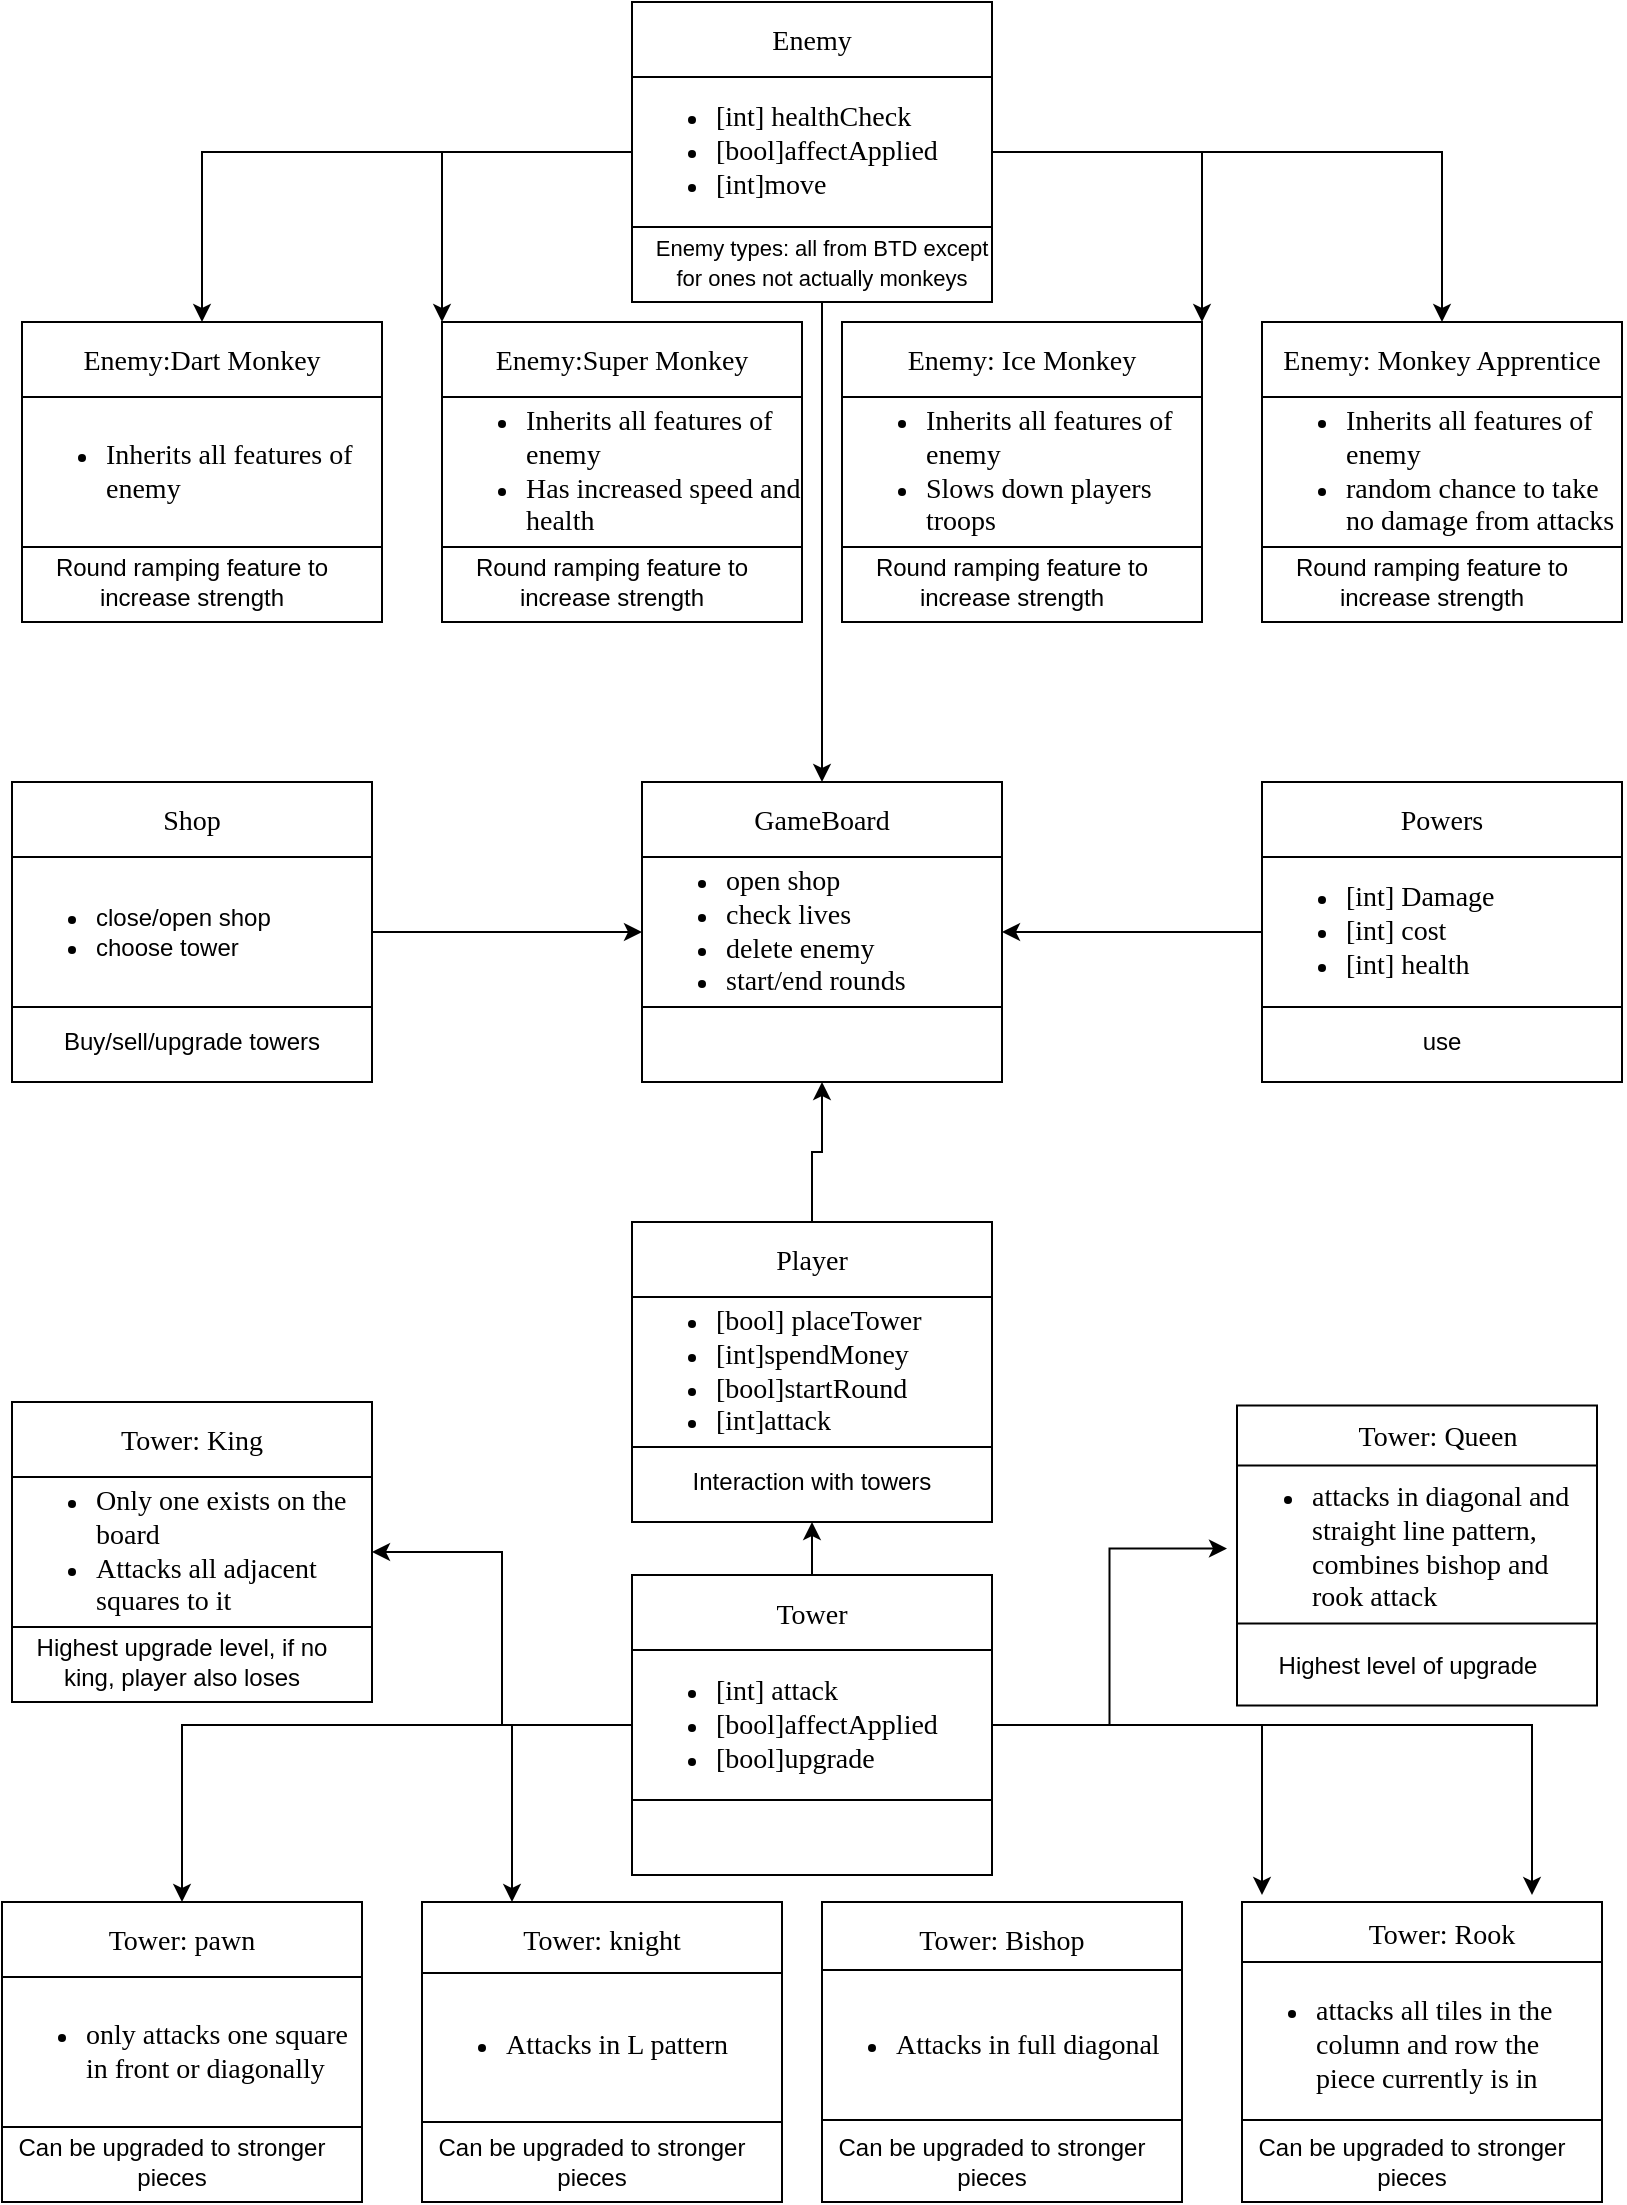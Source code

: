 <mxfile version="22.1.11" type="github">
  <diagram name="Page-1" id="ZWRehLtP9DMC1QA5jhXC">
    <mxGraphModel dx="1718" dy="1116" grid="1" gridSize="10" guides="1" tooltips="1" connect="1" arrows="1" fold="1" page="1" pageScale="1" pageWidth="850" pageHeight="1100" math="0" shadow="0">
      <root>
        <mxCell id="0" />
        <mxCell id="1" parent="0" />
        <mxCell id="KU6yMKdAdcNV7RSqt3Mc-1" value="" style="rounded=0;whiteSpace=wrap;html=1;" parent="1" vertex="1">
          <mxGeometry x="335" width="180" height="150" as="geometry" />
        </mxCell>
        <mxCell id="KU6yMKdAdcNV7RSqt3Mc-2" value="" style="endArrow=none;html=1;rounded=0;exitX=0;exitY=0.25;exitDx=0;exitDy=0;entryX=1;entryY=0.25;entryDx=0;entryDy=0;" parent="1" source="KU6yMKdAdcNV7RSqt3Mc-1" target="KU6yMKdAdcNV7RSqt3Mc-1" edge="1">
          <mxGeometry width="50" height="50" relative="1" as="geometry">
            <mxPoint x="605" y="270" as="sourcePoint" />
            <mxPoint x="655" y="220" as="targetPoint" />
          </mxGeometry>
        </mxCell>
        <mxCell id="KU6yMKdAdcNV7RSqt3Mc-3" value="&lt;font face=&quot;Times New Roman&quot; style=&quot;font-size: 14px;&quot;&gt;Enemy&lt;br&gt;&lt;/font&gt;" style="text;html=1;strokeColor=none;fillColor=none;align=center;verticalAlign=middle;whiteSpace=wrap;rounded=0;" parent="1" vertex="1">
          <mxGeometry x="335" width="180" height="40" as="geometry" />
        </mxCell>
        <mxCell id="KU6yMKdAdcNV7RSqt3Mc-4" value="" style="endArrow=none;html=1;rounded=0;exitX=0;exitY=0.75;exitDx=0;exitDy=0;entryX=1;entryY=0.75;entryDx=0;entryDy=0;" parent="1" source="KU6yMKdAdcNV7RSqt3Mc-1" target="KU6yMKdAdcNV7RSqt3Mc-1" edge="1">
          <mxGeometry width="50" height="50" relative="1" as="geometry">
            <mxPoint x="605" y="270" as="sourcePoint" />
            <mxPoint x="655" y="220" as="targetPoint" />
          </mxGeometry>
        </mxCell>
        <mxCell id="1dYv60Zq_1LRJ3aGBBcX-25" style="edgeStyle=orthogonalEdgeStyle;rounded=0;orthogonalLoop=1;jettySize=auto;html=1;entryX=0.5;entryY=0;entryDx=0;entryDy=0;" edge="1" parent="1" source="KU6yMKdAdcNV7RSqt3Mc-5" target="1dYv60Zq_1LRJ3aGBBcX-3">
          <mxGeometry relative="1" as="geometry" />
        </mxCell>
        <mxCell id="1dYv60Zq_1LRJ3aGBBcX-27" style="edgeStyle=orthogonalEdgeStyle;rounded=0;orthogonalLoop=1;jettySize=auto;html=1;exitX=0;exitY=0.5;exitDx=0;exitDy=0;entryX=0;entryY=0;entryDx=0;entryDy=0;" edge="1" parent="1" source="KU6yMKdAdcNV7RSqt3Mc-5" target="1dYv60Zq_1LRJ3aGBBcX-9">
          <mxGeometry relative="1" as="geometry" />
        </mxCell>
        <mxCell id="1dYv60Zq_1LRJ3aGBBcX-28" style="edgeStyle=orthogonalEdgeStyle;rounded=0;orthogonalLoop=1;jettySize=auto;html=1;exitX=1;exitY=0.5;exitDx=0;exitDy=0;entryX=1;entryY=0;entryDx=0;entryDy=0;" edge="1" parent="1" source="KU6yMKdAdcNV7RSqt3Mc-5" target="1dYv60Zq_1LRJ3aGBBcX-15">
          <mxGeometry relative="1" as="geometry" />
        </mxCell>
        <mxCell id="1dYv60Zq_1LRJ3aGBBcX-29" style="edgeStyle=orthogonalEdgeStyle;rounded=0;orthogonalLoop=1;jettySize=auto;html=1;entryX=0.5;entryY=0;entryDx=0;entryDy=0;" edge="1" parent="1" source="KU6yMKdAdcNV7RSqt3Mc-5" target="1dYv60Zq_1LRJ3aGBBcX-21">
          <mxGeometry relative="1" as="geometry" />
        </mxCell>
        <mxCell id="KU6yMKdAdcNV7RSqt3Mc-5" value="&lt;div style=&quot;&quot;&gt;&lt;ul&gt;&lt;li&gt;&lt;font face=&quot;Times New Roman&quot;&gt;&lt;span style=&quot;font-size: 14px;&quot;&gt;[int] healthCheck&lt;/span&gt;&lt;/font&gt;&lt;/li&gt;&lt;li&gt;&lt;font face=&quot;Times New Roman&quot;&gt;&lt;span style=&quot;font-size: 14px;&quot;&gt;[bool]affectApplied&lt;/span&gt;&lt;/font&gt;&lt;/li&gt;&lt;li&gt;&lt;font face=&quot;Times New Roman&quot;&gt;&lt;span style=&quot;font-size: 14px;&quot;&gt;[int]move&lt;/span&gt;&lt;/font&gt;&lt;/li&gt;&lt;/ul&gt;&lt;/div&gt;" style="text;html=1;strokeColor=none;fillColor=none;align=left;verticalAlign=middle;whiteSpace=wrap;rounded=0;" parent="1" vertex="1">
          <mxGeometry x="335" y="40" width="180" height="70" as="geometry" />
        </mxCell>
        <mxCell id="KU6yMKdAdcNV7RSqt3Mc-6" value="" style="rounded=0;whiteSpace=wrap;html=1;" parent="1" vertex="1">
          <mxGeometry x="335" y="610" width="180" height="150" as="geometry" />
        </mxCell>
        <mxCell id="KU6yMKdAdcNV7RSqt3Mc-7" value="" style="endArrow=none;html=1;rounded=0;exitX=0;exitY=0.25;exitDx=0;exitDy=0;entryX=1;entryY=0.25;entryDx=0;entryDy=0;" parent="1" source="KU6yMKdAdcNV7RSqt3Mc-6" target="KU6yMKdAdcNV7RSqt3Mc-6" edge="1">
          <mxGeometry width="50" height="50" relative="1" as="geometry">
            <mxPoint x="605" y="880" as="sourcePoint" />
            <mxPoint x="655" y="830" as="targetPoint" />
          </mxGeometry>
        </mxCell>
        <mxCell id="1dYv60Zq_1LRJ3aGBBcX-87" style="edgeStyle=orthogonalEdgeStyle;rounded=0;orthogonalLoop=1;jettySize=auto;html=1;exitX=0.5;exitY=0;exitDx=0;exitDy=0;entryX=0.5;entryY=1;entryDx=0;entryDy=0;" edge="1" parent="1" source="KU6yMKdAdcNV7RSqt3Mc-8" target="KU6yMKdAdcNV7RSqt3Mc-11">
          <mxGeometry relative="1" as="geometry" />
        </mxCell>
        <mxCell id="KU6yMKdAdcNV7RSqt3Mc-8" value="&lt;font face=&quot;Times New Roman&quot; style=&quot;font-size: 14px;&quot;&gt;Player&lt;br&gt;&lt;/font&gt;" style="text;html=1;strokeColor=none;fillColor=none;align=center;verticalAlign=middle;whiteSpace=wrap;rounded=0;" parent="1" vertex="1">
          <mxGeometry x="335" y="610" width="180" height="40" as="geometry" />
        </mxCell>
        <mxCell id="KU6yMKdAdcNV7RSqt3Mc-9" value="" style="endArrow=none;html=1;rounded=0;exitX=0;exitY=0.75;exitDx=0;exitDy=0;entryX=1;entryY=0.75;entryDx=0;entryDy=0;" parent="1" source="KU6yMKdAdcNV7RSqt3Mc-6" target="KU6yMKdAdcNV7RSqt3Mc-6" edge="1">
          <mxGeometry width="50" height="50" relative="1" as="geometry">
            <mxPoint x="605" y="880" as="sourcePoint" />
            <mxPoint x="655" y="830" as="targetPoint" />
          </mxGeometry>
        </mxCell>
        <mxCell id="KU6yMKdAdcNV7RSqt3Mc-10" value="&lt;div style=&quot;&quot;&gt;&lt;ul&gt;&lt;li&gt;&lt;font face=&quot;Times New Roman&quot;&gt;&lt;span style=&quot;font-size: 14px;&quot;&gt;[bool] placeTower&lt;/span&gt;&lt;/font&gt;&lt;/li&gt;&lt;li&gt;&lt;font face=&quot;Times New Roman&quot;&gt;&lt;span style=&quot;font-size: 14px;&quot;&gt;[int]spendMoney&lt;/span&gt;&lt;/font&gt;&lt;/li&gt;&lt;li&gt;&lt;font face=&quot;Times New Roman&quot;&gt;&lt;span style=&quot;font-size: 14px;&quot;&gt;[bool]startRound&lt;/span&gt;&lt;/font&gt;&lt;/li&gt;&lt;li&gt;&lt;font face=&quot;Times New Roman&quot;&gt;&lt;span style=&quot;font-size: 14px;&quot;&gt;[int]attack&lt;/span&gt;&lt;/font&gt;&lt;/li&gt;&lt;/ul&gt;&lt;/div&gt;" style="text;html=1;strokeColor=none;fillColor=none;align=left;verticalAlign=middle;whiteSpace=wrap;rounded=0;" parent="1" vertex="1">
          <mxGeometry x="335" y="655" width="170" height="60" as="geometry" />
        </mxCell>
        <mxCell id="KU6yMKdAdcNV7RSqt3Mc-11" value="" style="rounded=0;whiteSpace=wrap;html=1;" parent="1" vertex="1">
          <mxGeometry x="340" y="390" width="180" height="150" as="geometry" />
        </mxCell>
        <mxCell id="KU6yMKdAdcNV7RSqt3Mc-12" value="" style="endArrow=none;html=1;rounded=0;exitX=0;exitY=0.25;exitDx=0;exitDy=0;entryX=1;entryY=0.25;entryDx=0;entryDy=0;" parent="1" source="KU6yMKdAdcNV7RSqt3Mc-11" target="KU6yMKdAdcNV7RSqt3Mc-11" edge="1">
          <mxGeometry width="50" height="50" relative="1" as="geometry">
            <mxPoint x="610" y="660" as="sourcePoint" />
            <mxPoint x="660" y="610" as="targetPoint" />
          </mxGeometry>
        </mxCell>
        <mxCell id="KU6yMKdAdcNV7RSqt3Mc-13" value="&lt;font face=&quot;Times New Roman&quot; style=&quot;font-size: 14px;&quot;&gt;GameBoard&lt;br&gt;&lt;/font&gt;" style="text;html=1;strokeColor=none;fillColor=none;align=center;verticalAlign=middle;whiteSpace=wrap;rounded=0;" parent="1" vertex="1">
          <mxGeometry x="340" y="390" width="180" height="40" as="geometry" />
        </mxCell>
        <mxCell id="KU6yMKdAdcNV7RSqt3Mc-14" value="" style="endArrow=none;html=1;rounded=0;exitX=0;exitY=0.75;exitDx=0;exitDy=0;entryX=1;entryY=0.75;entryDx=0;entryDy=0;" parent="1" source="KU6yMKdAdcNV7RSqt3Mc-11" target="KU6yMKdAdcNV7RSqt3Mc-11" edge="1">
          <mxGeometry width="50" height="50" relative="1" as="geometry">
            <mxPoint x="610" y="660" as="sourcePoint" />
            <mxPoint x="660" y="610" as="targetPoint" />
          </mxGeometry>
        </mxCell>
        <mxCell id="KU6yMKdAdcNV7RSqt3Mc-15" value="&lt;div style=&quot;&quot;&gt;&lt;ul&gt;&lt;li&gt;&lt;font face=&quot;Times New Roman&quot;&gt;&lt;span style=&quot;font-size: 14px;&quot;&gt;open shop&lt;/span&gt;&lt;/font&gt;&lt;/li&gt;&lt;li&gt;&lt;font face=&quot;Times New Roman&quot;&gt;&lt;span style=&quot;font-size: 14px;&quot;&gt;check lives&lt;/span&gt;&lt;/font&gt;&lt;/li&gt;&lt;li&gt;&lt;font face=&quot;Times New Roman&quot;&gt;&lt;span style=&quot;font-size: 14px;&quot;&gt;delete enemy&lt;/span&gt;&lt;/font&gt;&lt;/li&gt;&lt;li&gt;&lt;font face=&quot;Times New Roman&quot;&gt;&lt;span style=&quot;font-size: 14px;&quot;&gt;start/end rounds&lt;/span&gt;&lt;/font&gt;&lt;/li&gt;&lt;/ul&gt;&lt;/div&gt;" style="text;html=1;strokeColor=none;fillColor=none;align=left;verticalAlign=middle;whiteSpace=wrap;rounded=0;" parent="1" vertex="1">
          <mxGeometry x="340" y="430" width="180" height="70" as="geometry" />
        </mxCell>
        <mxCell id="1dYv60Zq_1LRJ3aGBBcX-91" style="edgeStyle=orthogonalEdgeStyle;rounded=0;orthogonalLoop=1;jettySize=auto;html=1;entryX=0.5;entryY=0;entryDx=0;entryDy=0;" edge="1" parent="1" source="KU6yMKdAdcNV7RSqt3Mc-19" target="KU6yMKdAdcNV7RSqt3Mc-13">
          <mxGeometry relative="1" as="geometry" />
        </mxCell>
        <mxCell id="KU6yMKdAdcNV7RSqt3Mc-19" value="&lt;font style=&quot;font-size: 11px;&quot;&gt;Enemy types: all from BTD except for ones not actually monkeys&lt;/font&gt;" style="text;html=1;strokeColor=none;fillColor=none;align=center;verticalAlign=middle;whiteSpace=wrap;rounded=0;" parent="1" vertex="1">
          <mxGeometry x="345" y="110" width="170" height="40" as="geometry" />
        </mxCell>
        <mxCell id="_8yFZwngdMzLIjRQkhzj-1" value="" style="rounded=0;whiteSpace=wrap;html=1;" parent="1" vertex="1">
          <mxGeometry x="25" y="390" width="180" height="150" as="geometry" />
        </mxCell>
        <mxCell id="_8yFZwngdMzLIjRQkhzj-2" value="" style="endArrow=none;html=1;rounded=0;exitX=0;exitY=0.25;exitDx=0;exitDy=0;entryX=1;entryY=0.25;entryDx=0;entryDy=0;" parent="1" source="_8yFZwngdMzLIjRQkhzj-1" target="_8yFZwngdMzLIjRQkhzj-1" edge="1">
          <mxGeometry width="50" height="50" relative="1" as="geometry">
            <mxPoint x="295" y="660" as="sourcePoint" />
            <mxPoint x="345" y="610" as="targetPoint" />
          </mxGeometry>
        </mxCell>
        <mxCell id="_8yFZwngdMzLIjRQkhzj-3" value="&lt;font face=&quot;Times New Roman&quot; style=&quot;font-size: 14px;&quot;&gt;Shop&lt;br&gt;&lt;/font&gt;" style="text;html=1;strokeColor=none;fillColor=none;align=center;verticalAlign=middle;whiteSpace=wrap;rounded=0;" parent="1" vertex="1">
          <mxGeometry x="25" y="390" width="180" height="40" as="geometry" />
        </mxCell>
        <mxCell id="_8yFZwngdMzLIjRQkhzj-4" value="" style="endArrow=none;html=1;rounded=0;exitX=0;exitY=0.75;exitDx=0;exitDy=0;entryX=1;entryY=0.75;entryDx=0;entryDy=0;" parent="1" source="_8yFZwngdMzLIjRQkhzj-1" target="_8yFZwngdMzLIjRQkhzj-1" edge="1">
          <mxGeometry width="50" height="50" relative="1" as="geometry">
            <mxPoint x="295" y="660" as="sourcePoint" />
            <mxPoint x="345" y="610" as="targetPoint" />
          </mxGeometry>
        </mxCell>
        <mxCell id="1dYv60Zq_1LRJ3aGBBcX-89" style="edgeStyle=orthogonalEdgeStyle;rounded=0;orthogonalLoop=1;jettySize=auto;html=1;entryX=0;entryY=0.5;entryDx=0;entryDy=0;" edge="1" parent="1" source="_8yFZwngdMzLIjRQkhzj-6" target="KU6yMKdAdcNV7RSqt3Mc-15">
          <mxGeometry relative="1" as="geometry" />
        </mxCell>
        <mxCell id="_8yFZwngdMzLIjRQkhzj-6" value="&lt;ul&gt;&lt;li&gt;close/open shop&lt;/li&gt;&lt;li&gt;choose tower&lt;/li&gt;&lt;/ul&gt;" style="text;html=1;strokeColor=none;fillColor=none;align=left;verticalAlign=middle;whiteSpace=wrap;rounded=0;" parent="1" vertex="1">
          <mxGeometry x="25" y="430" width="180" height="70" as="geometry" />
        </mxCell>
        <mxCell id="_8yFZwngdMzLIjRQkhzj-8" value="Interaction with towers" style="text;html=1;strokeColor=none;fillColor=none;align=center;verticalAlign=middle;whiteSpace=wrap;rounded=0;" parent="1" vertex="1">
          <mxGeometry x="335" y="725" width="180" height="30" as="geometry" />
        </mxCell>
        <mxCell id="_8yFZwngdMzLIjRQkhzj-9" value="Buy/sell/upgrade towers" style="text;html=1;strokeColor=none;fillColor=none;align=center;verticalAlign=middle;whiteSpace=wrap;rounded=0;" parent="1" vertex="1">
          <mxGeometry x="25" y="500" width="180" height="40" as="geometry" />
        </mxCell>
        <mxCell id="_8yFZwngdMzLIjRQkhzj-16" value="" style="rounded=0;whiteSpace=wrap;html=1;" parent="1" vertex="1">
          <mxGeometry x="650" y="390" width="180" height="150" as="geometry" />
        </mxCell>
        <mxCell id="_8yFZwngdMzLIjRQkhzj-17" value="" style="endArrow=none;html=1;rounded=0;exitX=0;exitY=0.25;exitDx=0;exitDy=0;entryX=1;entryY=0.25;entryDx=0;entryDy=0;" parent="1" source="_8yFZwngdMzLIjRQkhzj-16" target="_8yFZwngdMzLIjRQkhzj-16" edge="1">
          <mxGeometry width="50" height="50" relative="1" as="geometry">
            <mxPoint x="920" y="660" as="sourcePoint" />
            <mxPoint x="970" y="610" as="targetPoint" />
          </mxGeometry>
        </mxCell>
        <mxCell id="_8yFZwngdMzLIjRQkhzj-18" value="&lt;font face=&quot;Times New Roman&quot; style=&quot;font-size: 14px;&quot;&gt;Powers&lt;br&gt;&lt;/font&gt;" style="text;html=1;strokeColor=none;fillColor=none;align=center;verticalAlign=middle;whiteSpace=wrap;rounded=0;" parent="1" vertex="1">
          <mxGeometry x="650" y="390" width="180" height="40" as="geometry" />
        </mxCell>
        <mxCell id="_8yFZwngdMzLIjRQkhzj-19" value="" style="endArrow=none;html=1;rounded=0;exitX=0;exitY=0.75;exitDx=0;exitDy=0;entryX=1;entryY=0.75;entryDx=0;entryDy=0;" parent="1" source="_8yFZwngdMzLIjRQkhzj-16" target="_8yFZwngdMzLIjRQkhzj-16" edge="1">
          <mxGeometry width="50" height="50" relative="1" as="geometry">
            <mxPoint x="920" y="660" as="sourcePoint" />
            <mxPoint x="970" y="610" as="targetPoint" />
          </mxGeometry>
        </mxCell>
        <mxCell id="1dYv60Zq_1LRJ3aGBBcX-88" style="edgeStyle=orthogonalEdgeStyle;rounded=0;orthogonalLoop=1;jettySize=auto;html=1;exitX=0;exitY=0.5;exitDx=0;exitDy=0;entryX=1;entryY=0.5;entryDx=0;entryDy=0;" edge="1" parent="1" source="_8yFZwngdMzLIjRQkhzj-20" target="KU6yMKdAdcNV7RSqt3Mc-15">
          <mxGeometry relative="1" as="geometry" />
        </mxCell>
        <mxCell id="_8yFZwngdMzLIjRQkhzj-20" value="&lt;div style=&quot;&quot;&gt;&lt;ul&gt;&lt;li&gt;&lt;font face=&quot;Times New Roman&quot;&gt;&lt;span style=&quot;font-size: 14px;&quot;&gt;[int] Damage&lt;/span&gt;&lt;/font&gt;&lt;/li&gt;&lt;li&gt;&lt;font face=&quot;Times New Roman&quot;&gt;&lt;span style=&quot;font-size: 14px;&quot;&gt;[int] cost&lt;/span&gt;&lt;/font&gt;&lt;/li&gt;&lt;li&gt;&lt;font face=&quot;Times New Roman&quot;&gt;&lt;span style=&quot;font-size: 14px;&quot;&gt;[int] health&lt;/span&gt;&lt;/font&gt;&lt;/li&gt;&lt;/ul&gt;&lt;/div&gt;" style="text;html=1;strokeColor=none;fillColor=none;align=left;verticalAlign=middle;whiteSpace=wrap;rounded=0;" parent="1" vertex="1">
          <mxGeometry x="650" y="435" width="170" height="60" as="geometry" />
        </mxCell>
        <mxCell id="_8yFZwngdMzLIjRQkhzj-21" value="use" style="text;html=1;strokeColor=none;fillColor=none;align=center;verticalAlign=middle;whiteSpace=wrap;rounded=0;" parent="1" vertex="1">
          <mxGeometry x="650" y="505" width="180" height="30" as="geometry" />
        </mxCell>
        <mxCell id="1dYv60Zq_1LRJ3aGBBcX-1" value="" style="rounded=0;whiteSpace=wrap;html=1;" vertex="1" parent="1">
          <mxGeometry x="30" y="160" width="180" height="150" as="geometry" />
        </mxCell>
        <mxCell id="1dYv60Zq_1LRJ3aGBBcX-2" value="" style="endArrow=none;html=1;rounded=0;exitX=0;exitY=0.25;exitDx=0;exitDy=0;entryX=1;entryY=0.25;entryDx=0;entryDy=0;" edge="1" parent="1" source="1dYv60Zq_1LRJ3aGBBcX-1" target="1dYv60Zq_1LRJ3aGBBcX-1">
          <mxGeometry width="50" height="50" relative="1" as="geometry">
            <mxPoint x="300" y="430" as="sourcePoint" />
            <mxPoint x="350" y="380" as="targetPoint" />
          </mxGeometry>
        </mxCell>
        <mxCell id="1dYv60Zq_1LRJ3aGBBcX-3" value="&lt;font face=&quot;Times New Roman&quot; style=&quot;font-size: 14px;&quot;&gt;Enemy:Dart Monkey&lt;br&gt;&lt;/font&gt;" style="text;html=1;strokeColor=none;fillColor=none;align=center;verticalAlign=middle;whiteSpace=wrap;rounded=0;" vertex="1" parent="1">
          <mxGeometry x="30" y="160" width="180" height="40" as="geometry" />
        </mxCell>
        <mxCell id="1dYv60Zq_1LRJ3aGBBcX-4" value="" style="endArrow=none;html=1;rounded=0;exitX=0;exitY=0.75;exitDx=0;exitDy=0;entryX=1;entryY=0.75;entryDx=0;entryDy=0;" edge="1" parent="1" source="1dYv60Zq_1LRJ3aGBBcX-1" target="1dYv60Zq_1LRJ3aGBBcX-1">
          <mxGeometry width="50" height="50" relative="1" as="geometry">
            <mxPoint x="300" y="430" as="sourcePoint" />
            <mxPoint x="350" y="380" as="targetPoint" />
          </mxGeometry>
        </mxCell>
        <mxCell id="1dYv60Zq_1LRJ3aGBBcX-5" value="&lt;div style=&quot;&quot;&gt;&lt;ul&gt;&lt;li&gt;&lt;font face=&quot;Times New Roman&quot;&gt;&lt;span style=&quot;font-size: 14px;&quot;&gt;Inherits all features of enemy&lt;/span&gt;&lt;/font&gt;&lt;/li&gt;&lt;/ul&gt;&lt;/div&gt;" style="text;html=1;strokeColor=none;fillColor=none;align=left;verticalAlign=middle;whiteSpace=wrap;rounded=0;" vertex="1" parent="1">
          <mxGeometry x="30" y="200" width="180" height="70" as="geometry" />
        </mxCell>
        <mxCell id="1dYv60Zq_1LRJ3aGBBcX-6" value="Round ramping feature to increase strength" style="text;html=1;strokeColor=none;fillColor=none;align=center;verticalAlign=middle;whiteSpace=wrap;rounded=0;" vertex="1" parent="1">
          <mxGeometry x="30" y="270" width="170" height="40" as="geometry" />
        </mxCell>
        <mxCell id="1dYv60Zq_1LRJ3aGBBcX-7" value="" style="rounded=0;whiteSpace=wrap;html=1;" vertex="1" parent="1">
          <mxGeometry x="240" y="160" width="180" height="150" as="geometry" />
        </mxCell>
        <mxCell id="1dYv60Zq_1LRJ3aGBBcX-8" value="" style="endArrow=none;html=1;rounded=0;exitX=0;exitY=0.25;exitDx=0;exitDy=0;entryX=1;entryY=0.25;entryDx=0;entryDy=0;" edge="1" parent="1" source="1dYv60Zq_1LRJ3aGBBcX-7" target="1dYv60Zq_1LRJ3aGBBcX-7">
          <mxGeometry width="50" height="50" relative="1" as="geometry">
            <mxPoint x="510" y="430" as="sourcePoint" />
            <mxPoint x="560" y="380" as="targetPoint" />
          </mxGeometry>
        </mxCell>
        <mxCell id="1dYv60Zq_1LRJ3aGBBcX-9" value="&lt;font face=&quot;Times New Roman&quot; style=&quot;font-size: 14px;&quot;&gt;Enemy:Super Monkey&lt;br&gt;&lt;/font&gt;" style="text;html=1;strokeColor=none;fillColor=none;align=center;verticalAlign=middle;whiteSpace=wrap;rounded=0;" vertex="1" parent="1">
          <mxGeometry x="240" y="160" width="180" height="40" as="geometry" />
        </mxCell>
        <mxCell id="1dYv60Zq_1LRJ3aGBBcX-10" value="" style="endArrow=none;html=1;rounded=0;exitX=0;exitY=0.75;exitDx=0;exitDy=0;entryX=1;entryY=0.75;entryDx=0;entryDy=0;" edge="1" parent="1" source="1dYv60Zq_1LRJ3aGBBcX-7" target="1dYv60Zq_1LRJ3aGBBcX-7">
          <mxGeometry width="50" height="50" relative="1" as="geometry">
            <mxPoint x="510" y="430" as="sourcePoint" />
            <mxPoint x="560" y="380" as="targetPoint" />
          </mxGeometry>
        </mxCell>
        <mxCell id="1dYv60Zq_1LRJ3aGBBcX-11" value="&lt;div style=&quot;&quot;&gt;&lt;ul&gt;&lt;li&gt;&lt;font face=&quot;Times New Roman&quot;&gt;&lt;span style=&quot;font-size: 14px;&quot;&gt;Inherits all features of enemy&lt;/span&gt;&lt;/font&gt;&lt;/li&gt;&lt;li&gt;&lt;font face=&quot;Times New Roman&quot;&gt;&lt;span style=&quot;font-size: 14px;&quot;&gt;Has increased speed and health&lt;/span&gt;&lt;/font&gt;&lt;/li&gt;&lt;/ul&gt;&lt;/div&gt;" style="text;html=1;strokeColor=none;fillColor=none;align=left;verticalAlign=middle;whiteSpace=wrap;rounded=0;" vertex="1" parent="1">
          <mxGeometry x="240" y="200" width="180" height="70" as="geometry" />
        </mxCell>
        <mxCell id="1dYv60Zq_1LRJ3aGBBcX-12" value="Round ramping feature to increase strength" style="text;html=1;strokeColor=none;fillColor=none;align=center;verticalAlign=middle;whiteSpace=wrap;rounded=0;" vertex="1" parent="1">
          <mxGeometry x="240" y="270" width="170" height="40" as="geometry" />
        </mxCell>
        <mxCell id="1dYv60Zq_1LRJ3aGBBcX-13" value="" style="rounded=0;whiteSpace=wrap;html=1;" vertex="1" parent="1">
          <mxGeometry x="440" y="160" width="180" height="150" as="geometry" />
        </mxCell>
        <mxCell id="1dYv60Zq_1LRJ3aGBBcX-14" value="" style="endArrow=none;html=1;rounded=0;exitX=0;exitY=0.25;exitDx=0;exitDy=0;entryX=1;entryY=0.25;entryDx=0;entryDy=0;" edge="1" parent="1" source="1dYv60Zq_1LRJ3aGBBcX-13" target="1dYv60Zq_1LRJ3aGBBcX-13">
          <mxGeometry width="50" height="50" relative="1" as="geometry">
            <mxPoint x="710" y="430" as="sourcePoint" />
            <mxPoint x="760" y="380" as="targetPoint" />
          </mxGeometry>
        </mxCell>
        <mxCell id="1dYv60Zq_1LRJ3aGBBcX-15" value="&lt;font face=&quot;Times New Roman&quot; style=&quot;font-size: 14px;&quot;&gt;Enemy: Ice Monkey&lt;br&gt;&lt;/font&gt;" style="text;html=1;strokeColor=none;fillColor=none;align=center;verticalAlign=middle;whiteSpace=wrap;rounded=0;" vertex="1" parent="1">
          <mxGeometry x="440" y="160" width="180" height="40" as="geometry" />
        </mxCell>
        <mxCell id="1dYv60Zq_1LRJ3aGBBcX-16" value="" style="endArrow=none;html=1;rounded=0;exitX=0;exitY=0.75;exitDx=0;exitDy=0;entryX=1;entryY=0.75;entryDx=0;entryDy=0;" edge="1" parent="1" source="1dYv60Zq_1LRJ3aGBBcX-13" target="1dYv60Zq_1LRJ3aGBBcX-13">
          <mxGeometry width="50" height="50" relative="1" as="geometry">
            <mxPoint x="710" y="430" as="sourcePoint" />
            <mxPoint x="760" y="380" as="targetPoint" />
          </mxGeometry>
        </mxCell>
        <mxCell id="1dYv60Zq_1LRJ3aGBBcX-17" value="&lt;div style=&quot;&quot;&gt;&lt;ul&gt;&lt;li&gt;&lt;font face=&quot;Times New Roman&quot;&gt;&lt;span style=&quot;font-size: 14px;&quot;&gt;Inherits all features of enemy&lt;/span&gt;&lt;/font&gt;&lt;/li&gt;&lt;li&gt;&lt;font face=&quot;Times New Roman&quot;&gt;&lt;span style=&quot;font-size: 14px;&quot;&gt;Slows down players troops&lt;/span&gt;&lt;/font&gt;&lt;/li&gt;&lt;/ul&gt;&lt;/div&gt;" style="text;html=1;strokeColor=none;fillColor=none;align=left;verticalAlign=middle;whiteSpace=wrap;rounded=0;" vertex="1" parent="1">
          <mxGeometry x="440" y="200" width="180" height="70" as="geometry" />
        </mxCell>
        <mxCell id="1dYv60Zq_1LRJ3aGBBcX-18" value="Round ramping feature to increase strength" style="text;html=1;strokeColor=none;fillColor=none;align=center;verticalAlign=middle;whiteSpace=wrap;rounded=0;" vertex="1" parent="1">
          <mxGeometry x="440" y="270" width="170" height="40" as="geometry" />
        </mxCell>
        <mxCell id="1dYv60Zq_1LRJ3aGBBcX-19" value="" style="rounded=0;whiteSpace=wrap;html=1;" vertex="1" parent="1">
          <mxGeometry x="650" y="160" width="180" height="150" as="geometry" />
        </mxCell>
        <mxCell id="1dYv60Zq_1LRJ3aGBBcX-20" value="" style="endArrow=none;html=1;rounded=0;exitX=0;exitY=0.25;exitDx=0;exitDy=0;entryX=1;entryY=0.25;entryDx=0;entryDy=0;" edge="1" parent="1" source="1dYv60Zq_1LRJ3aGBBcX-19" target="1dYv60Zq_1LRJ3aGBBcX-19">
          <mxGeometry width="50" height="50" relative="1" as="geometry">
            <mxPoint x="920" y="430" as="sourcePoint" />
            <mxPoint x="970" y="380" as="targetPoint" />
          </mxGeometry>
        </mxCell>
        <mxCell id="1dYv60Zq_1LRJ3aGBBcX-21" value="&lt;font face=&quot;Times New Roman&quot; style=&quot;font-size: 14px;&quot;&gt;Enemy: Monkey Apprentice&lt;br&gt;&lt;/font&gt;" style="text;html=1;strokeColor=none;fillColor=none;align=center;verticalAlign=middle;whiteSpace=wrap;rounded=0;" vertex="1" parent="1">
          <mxGeometry x="650" y="160" width="180" height="40" as="geometry" />
        </mxCell>
        <mxCell id="1dYv60Zq_1LRJ3aGBBcX-22" value="" style="endArrow=none;html=1;rounded=0;exitX=0;exitY=0.75;exitDx=0;exitDy=0;entryX=1;entryY=0.75;entryDx=0;entryDy=0;" edge="1" parent="1" source="1dYv60Zq_1LRJ3aGBBcX-19" target="1dYv60Zq_1LRJ3aGBBcX-19">
          <mxGeometry width="50" height="50" relative="1" as="geometry">
            <mxPoint x="920" y="430" as="sourcePoint" />
            <mxPoint x="970" y="380" as="targetPoint" />
          </mxGeometry>
        </mxCell>
        <mxCell id="1dYv60Zq_1LRJ3aGBBcX-23" value="&lt;div style=&quot;&quot;&gt;&lt;ul&gt;&lt;li&gt;&lt;font face=&quot;Times New Roman&quot;&gt;&lt;span style=&quot;font-size: 14px;&quot;&gt;Inherits all features of enemy&lt;/span&gt;&lt;/font&gt;&lt;/li&gt;&lt;li&gt;&lt;font face=&quot;Times New Roman&quot;&gt;&lt;span style=&quot;font-size: 14px;&quot;&gt;random chance to take&amp;nbsp; no damage from attacks&lt;/span&gt;&lt;/font&gt;&lt;/li&gt;&lt;/ul&gt;&lt;/div&gt;" style="text;html=1;strokeColor=none;fillColor=none;align=left;verticalAlign=middle;whiteSpace=wrap;rounded=0;" vertex="1" parent="1">
          <mxGeometry x="650" y="200" width="180" height="70" as="geometry" />
        </mxCell>
        <mxCell id="1dYv60Zq_1LRJ3aGBBcX-24" value="Round ramping feature to increase strength" style="text;html=1;strokeColor=none;fillColor=none;align=center;verticalAlign=middle;whiteSpace=wrap;rounded=0;" vertex="1" parent="1">
          <mxGeometry x="650" y="270" width="170" height="40" as="geometry" />
        </mxCell>
        <mxCell id="1dYv60Zq_1LRJ3aGBBcX-36" value="" style="rounded=0;whiteSpace=wrap;html=1;" vertex="1" parent="1">
          <mxGeometry x="335" y="786.5" width="180" height="150" as="geometry" />
        </mxCell>
        <mxCell id="1dYv60Zq_1LRJ3aGBBcX-37" value="" style="endArrow=none;html=1;rounded=0;exitX=0;exitY=0.25;exitDx=0;exitDy=0;entryX=1;entryY=0.25;entryDx=0;entryDy=0;" edge="1" parent="1" source="1dYv60Zq_1LRJ3aGBBcX-36" target="1dYv60Zq_1LRJ3aGBBcX-36">
          <mxGeometry width="50" height="50" relative="1" as="geometry">
            <mxPoint x="605" y="1056.5" as="sourcePoint" />
            <mxPoint x="655" y="1006.5" as="targetPoint" />
          </mxGeometry>
        </mxCell>
        <mxCell id="1dYv60Zq_1LRJ3aGBBcX-86" style="edgeStyle=orthogonalEdgeStyle;rounded=0;orthogonalLoop=1;jettySize=auto;html=1;exitX=0.5;exitY=0;exitDx=0;exitDy=0;entryX=0.5;entryY=1;entryDx=0;entryDy=0;" edge="1" parent="1" source="1dYv60Zq_1LRJ3aGBBcX-38" target="KU6yMKdAdcNV7RSqt3Mc-6">
          <mxGeometry relative="1" as="geometry" />
        </mxCell>
        <mxCell id="1dYv60Zq_1LRJ3aGBBcX-38" value="&lt;font face=&quot;Times New Roman&quot; style=&quot;font-size: 14px;&quot;&gt;Tower&lt;br&gt;&lt;/font&gt;" style="text;html=1;strokeColor=none;fillColor=none;align=center;verticalAlign=middle;whiteSpace=wrap;rounded=0;" vertex="1" parent="1">
          <mxGeometry x="335" y="786.5" width="180" height="40" as="geometry" />
        </mxCell>
        <mxCell id="1dYv60Zq_1LRJ3aGBBcX-39" value="" style="endArrow=none;html=1;rounded=0;exitX=0;exitY=0.75;exitDx=0;exitDy=0;entryX=1;entryY=0.75;entryDx=0;entryDy=0;" edge="1" parent="1" source="1dYv60Zq_1LRJ3aGBBcX-36" target="1dYv60Zq_1LRJ3aGBBcX-36">
          <mxGeometry width="50" height="50" relative="1" as="geometry">
            <mxPoint x="605" y="1056.5" as="sourcePoint" />
            <mxPoint x="655" y="1006.5" as="targetPoint" />
          </mxGeometry>
        </mxCell>
        <mxCell id="1dYv60Zq_1LRJ3aGBBcX-40" style="edgeStyle=orthogonalEdgeStyle;rounded=0;orthogonalLoop=1;jettySize=auto;html=1;entryX=0.5;entryY=0;entryDx=0;entryDy=0;" edge="1" parent="1" source="1dYv60Zq_1LRJ3aGBBcX-44" target="1dYv60Zq_1LRJ3aGBBcX-48">
          <mxGeometry relative="1" as="geometry">
            <mxPoint x="70" y="946.5" as="targetPoint" />
          </mxGeometry>
        </mxCell>
        <mxCell id="1dYv60Zq_1LRJ3aGBBcX-41" style="edgeStyle=orthogonalEdgeStyle;rounded=0;orthogonalLoop=1;jettySize=auto;html=1;exitX=0;exitY=0.5;exitDx=0;exitDy=0;entryX=0.25;entryY=0;entryDx=0;entryDy=0;" edge="1" parent="1" source="1dYv60Zq_1LRJ3aGBBcX-44" target="1dYv60Zq_1LRJ3aGBBcX-54">
          <mxGeometry relative="1" as="geometry" />
        </mxCell>
        <mxCell id="1dYv60Zq_1LRJ3aGBBcX-42" style="edgeStyle=orthogonalEdgeStyle;rounded=0;orthogonalLoop=1;jettySize=auto;html=1;exitX=1;exitY=0.5;exitDx=0;exitDy=0;entryX=0;entryY=0;entryDx=0;entryDy=0;" edge="1" parent="1" source="1dYv60Zq_1LRJ3aGBBcX-44" target="1dYv60Zq_1LRJ3aGBBcX-66">
          <mxGeometry relative="1" as="geometry" />
        </mxCell>
        <mxCell id="1dYv60Zq_1LRJ3aGBBcX-43" style="edgeStyle=orthogonalEdgeStyle;rounded=0;orthogonalLoop=1;jettySize=auto;html=1;entryX=0.75;entryY=0;entryDx=0;entryDy=0;" edge="1" parent="1" source="1dYv60Zq_1LRJ3aGBBcX-44" target="1dYv60Zq_1LRJ3aGBBcX-66">
          <mxGeometry relative="1" as="geometry" />
        </mxCell>
        <mxCell id="1dYv60Zq_1LRJ3aGBBcX-83" style="edgeStyle=orthogonalEdgeStyle;rounded=0;orthogonalLoop=1;jettySize=auto;html=1;entryX=0;entryY=0.5;entryDx=0;entryDy=0;" edge="1" parent="1" source="1dYv60Zq_1LRJ3aGBBcX-44" target="1dYv60Zq_1LRJ3aGBBcX-81">
          <mxGeometry relative="1" as="geometry" />
        </mxCell>
        <mxCell id="1dYv60Zq_1LRJ3aGBBcX-84" style="edgeStyle=orthogonalEdgeStyle;rounded=0;orthogonalLoop=1;jettySize=auto;html=1;exitX=0;exitY=0.5;exitDx=0;exitDy=0;entryX=1;entryY=0.5;entryDx=0;entryDy=0;" edge="1" parent="1" source="1dYv60Zq_1LRJ3aGBBcX-44" target="1dYv60Zq_1LRJ3aGBBcX-75">
          <mxGeometry relative="1" as="geometry" />
        </mxCell>
        <mxCell id="1dYv60Zq_1LRJ3aGBBcX-44" value="&lt;div style=&quot;&quot;&gt;&lt;ul&gt;&lt;li&gt;&lt;font face=&quot;Times New Roman&quot;&gt;&lt;span style=&quot;font-size: 14px;&quot;&gt;[int] attack&lt;/span&gt;&lt;/font&gt;&lt;/li&gt;&lt;li&gt;&lt;font face=&quot;Times New Roman&quot;&gt;&lt;span style=&quot;font-size: 14px;&quot;&gt;[bool]affectApplied&lt;/span&gt;&lt;/font&gt;&lt;/li&gt;&lt;li&gt;&lt;font face=&quot;Times New Roman&quot;&gt;&lt;span style=&quot;font-size: 14px;&quot;&gt;[bool]upgrade&lt;/span&gt;&lt;/font&gt;&lt;/li&gt;&lt;/ul&gt;&lt;/div&gt;" style="text;html=1;strokeColor=none;fillColor=none;align=left;verticalAlign=middle;whiteSpace=wrap;rounded=0;" vertex="1" parent="1">
          <mxGeometry x="335" y="826.5" width="180" height="70" as="geometry" />
        </mxCell>
        <mxCell id="1dYv60Zq_1LRJ3aGBBcX-46" value="" style="rounded=0;whiteSpace=wrap;html=1;" vertex="1" parent="1">
          <mxGeometry x="20" y="950" width="180" height="150" as="geometry" />
        </mxCell>
        <mxCell id="1dYv60Zq_1LRJ3aGBBcX-47" value="" style="endArrow=none;html=1;rounded=0;exitX=0;exitY=0.25;exitDx=0;exitDy=0;entryX=1;entryY=0.25;entryDx=0;entryDy=0;" edge="1" parent="1" source="1dYv60Zq_1LRJ3aGBBcX-46" target="1dYv60Zq_1LRJ3aGBBcX-46">
          <mxGeometry width="50" height="50" relative="1" as="geometry">
            <mxPoint x="290" y="1220" as="sourcePoint" />
            <mxPoint x="340" y="1170" as="targetPoint" />
          </mxGeometry>
        </mxCell>
        <mxCell id="1dYv60Zq_1LRJ3aGBBcX-48" value="&lt;font face=&quot;Times New Roman&quot; style=&quot;font-size: 14px;&quot;&gt;Tower: pawn&lt;br&gt;&lt;/font&gt;" style="text;html=1;strokeColor=none;fillColor=none;align=center;verticalAlign=middle;whiteSpace=wrap;rounded=0;" vertex="1" parent="1">
          <mxGeometry x="20" y="950" width="180" height="40" as="geometry" />
        </mxCell>
        <mxCell id="1dYv60Zq_1LRJ3aGBBcX-49" value="" style="endArrow=none;html=1;rounded=0;exitX=0;exitY=0.75;exitDx=0;exitDy=0;entryX=1;entryY=0.75;entryDx=0;entryDy=0;" edge="1" parent="1" source="1dYv60Zq_1LRJ3aGBBcX-46" target="1dYv60Zq_1LRJ3aGBBcX-46">
          <mxGeometry width="50" height="50" relative="1" as="geometry">
            <mxPoint x="290" y="1220" as="sourcePoint" />
            <mxPoint x="340" y="1170" as="targetPoint" />
          </mxGeometry>
        </mxCell>
        <mxCell id="1dYv60Zq_1LRJ3aGBBcX-50" value="&lt;div style=&quot;&quot;&gt;&lt;ul&gt;&lt;li&gt;&lt;font face=&quot;Times New Roman&quot;&gt;&lt;span style=&quot;font-size: 14px;&quot;&gt;only attacks one square in front or diagonally&lt;/span&gt;&lt;/font&gt;&lt;/li&gt;&lt;/ul&gt;&lt;/div&gt;" style="text;html=1;strokeColor=none;fillColor=none;align=left;verticalAlign=middle;whiteSpace=wrap;rounded=0;" vertex="1" parent="1">
          <mxGeometry x="20" y="990" width="180" height="70" as="geometry" />
        </mxCell>
        <mxCell id="1dYv60Zq_1LRJ3aGBBcX-51" value="Can be upgraded to stronger pieces" style="text;html=1;strokeColor=none;fillColor=none;align=center;verticalAlign=middle;whiteSpace=wrap;rounded=0;" vertex="1" parent="1">
          <mxGeometry x="20" y="1060" width="170" height="40" as="geometry" />
        </mxCell>
        <mxCell id="1dYv60Zq_1LRJ3aGBBcX-52" value="" style="rounded=0;whiteSpace=wrap;html=1;" vertex="1" parent="1">
          <mxGeometry x="230" y="950" width="180" height="150" as="geometry" />
        </mxCell>
        <mxCell id="1dYv60Zq_1LRJ3aGBBcX-53" value="" style="endArrow=none;html=1;rounded=0;exitX=0;exitY=0.25;exitDx=0;exitDy=0;entryX=1;entryY=0.25;entryDx=0;entryDy=0;" edge="1" parent="1">
          <mxGeometry width="50" height="50" relative="1" as="geometry">
            <mxPoint x="230" y="985.5" as="sourcePoint" />
            <mxPoint x="410" y="985.5" as="targetPoint" />
          </mxGeometry>
        </mxCell>
        <mxCell id="1dYv60Zq_1LRJ3aGBBcX-54" value="&lt;font face=&quot;Times New Roman&quot; style=&quot;font-size: 14px;&quot;&gt;Tower: knight&lt;br&gt;&lt;/font&gt;" style="text;html=1;strokeColor=none;fillColor=none;align=center;verticalAlign=middle;whiteSpace=wrap;rounded=0;" vertex="1" parent="1">
          <mxGeometry x="230" y="950" width="180" height="40" as="geometry" />
        </mxCell>
        <mxCell id="1dYv60Zq_1LRJ3aGBBcX-55" value="" style="endArrow=none;html=1;rounded=0;exitX=0;exitY=0.75;exitDx=0;exitDy=0;entryX=1;entryY=0.75;entryDx=0;entryDy=0;" edge="1" parent="1">
          <mxGeometry width="50" height="50" relative="1" as="geometry">
            <mxPoint x="230" y="1060" as="sourcePoint" />
            <mxPoint x="410" y="1060" as="targetPoint" />
          </mxGeometry>
        </mxCell>
        <mxCell id="1dYv60Zq_1LRJ3aGBBcX-56" value="&lt;div style=&quot;&quot;&gt;&lt;ul&gt;&lt;li&gt;&lt;span style=&quot;font-size: 14px; font-family: &amp;quot;Times New Roman&amp;quot;; background-color: initial;&quot;&gt;Attacks in L pattern&lt;/span&gt;&lt;br&gt;&lt;/li&gt;&lt;/ul&gt;&lt;/div&gt;" style="text;html=1;strokeColor=none;fillColor=none;align=left;verticalAlign=middle;whiteSpace=wrap;rounded=0;" vertex="1" parent="1">
          <mxGeometry x="230" y="986.5" width="180" height="70" as="geometry" />
        </mxCell>
        <mxCell id="1dYv60Zq_1LRJ3aGBBcX-57" value="Can be upgraded to stronger pieces" style="text;html=1;strokeColor=none;fillColor=none;align=center;verticalAlign=middle;whiteSpace=wrap;rounded=0;" vertex="1" parent="1">
          <mxGeometry x="230" y="1060" width="170" height="40" as="geometry" />
        </mxCell>
        <mxCell id="1dYv60Zq_1LRJ3aGBBcX-58" value="" style="rounded=0;whiteSpace=wrap;html=1;" vertex="1" parent="1">
          <mxGeometry x="430" y="950" width="180" height="150" as="geometry" />
        </mxCell>
        <mxCell id="1dYv60Zq_1LRJ3aGBBcX-59" value="" style="endArrow=none;html=1;rounded=0;exitX=0;exitY=0.25;exitDx=0;exitDy=0;entryX=1;entryY=0.25;entryDx=0;entryDy=0;" edge="1" parent="1">
          <mxGeometry width="50" height="50" relative="1" as="geometry">
            <mxPoint x="430" y="984" as="sourcePoint" />
            <mxPoint x="610" y="984" as="targetPoint" />
          </mxGeometry>
        </mxCell>
        <mxCell id="1dYv60Zq_1LRJ3aGBBcX-60" value="&lt;font face=&quot;Times New Roman&quot; style=&quot;font-size: 14px;&quot;&gt;Tower: Bishop&lt;br&gt;&lt;/font&gt;" style="text;html=1;strokeColor=none;fillColor=none;align=center;verticalAlign=middle;whiteSpace=wrap;rounded=0;" vertex="1" parent="1">
          <mxGeometry x="430" y="950" width="180" height="40" as="geometry" />
        </mxCell>
        <mxCell id="1dYv60Zq_1LRJ3aGBBcX-61" value="" style="endArrow=none;html=1;rounded=0;exitX=0;exitY=0.75;exitDx=0;exitDy=0;entryX=1;entryY=0.75;entryDx=0;entryDy=0;" edge="1" parent="1">
          <mxGeometry width="50" height="50" relative="1" as="geometry">
            <mxPoint x="430" y="1059" as="sourcePoint" />
            <mxPoint x="610" y="1059" as="targetPoint" />
          </mxGeometry>
        </mxCell>
        <mxCell id="1dYv60Zq_1LRJ3aGBBcX-62" value="&lt;div style=&quot;&quot;&gt;&lt;ul&gt;&lt;li&gt;&lt;font face=&quot;Times New Roman&quot;&gt;&lt;span style=&quot;font-size: 14px;&quot;&gt;Attacks in full diagonal&lt;/span&gt;&lt;/font&gt;&lt;/li&gt;&lt;/ul&gt;&lt;/div&gt;" style="text;html=1;strokeColor=none;fillColor=none;align=left;verticalAlign=middle;whiteSpace=wrap;rounded=0;" vertex="1" parent="1">
          <mxGeometry x="425" y="986.5" width="180" height="70" as="geometry" />
        </mxCell>
        <mxCell id="1dYv60Zq_1LRJ3aGBBcX-63" value="Can be upgraded to stronger pieces" style="text;html=1;strokeColor=none;fillColor=none;align=center;verticalAlign=middle;whiteSpace=wrap;rounded=0;" vertex="1" parent="1">
          <mxGeometry x="430" y="1060" width="170" height="40" as="geometry" />
        </mxCell>
        <mxCell id="1dYv60Zq_1LRJ3aGBBcX-64" value="" style="rounded=0;whiteSpace=wrap;html=1;" vertex="1" parent="1">
          <mxGeometry x="640" y="950" width="180" height="150" as="geometry" />
        </mxCell>
        <mxCell id="1dYv60Zq_1LRJ3aGBBcX-65" value="" style="endArrow=none;html=1;rounded=0;exitX=0;exitY=0.25;exitDx=0;exitDy=0;entryX=1;entryY=0.25;entryDx=0;entryDy=0;" edge="1" parent="1">
          <mxGeometry width="50" height="50" relative="1" as="geometry">
            <mxPoint x="640" y="980" as="sourcePoint" />
            <mxPoint x="820" y="980" as="targetPoint" />
          </mxGeometry>
        </mxCell>
        <mxCell id="1dYv60Zq_1LRJ3aGBBcX-66" value="&lt;font face=&quot;Times New Roman&quot; style=&quot;font-size: 14px;&quot;&gt;Tower: Rook&lt;br&gt;&lt;/font&gt;" style="text;html=1;strokeColor=none;fillColor=none;align=center;verticalAlign=middle;whiteSpace=wrap;rounded=0;" vertex="1" parent="1">
          <mxGeometry x="650" y="946.5" width="180" height="40" as="geometry" />
        </mxCell>
        <mxCell id="1dYv60Zq_1LRJ3aGBBcX-67" value="" style="endArrow=none;html=1;rounded=0;exitX=0;exitY=0.75;exitDx=0;exitDy=0;entryX=1;entryY=0.75;entryDx=0;entryDy=0;" edge="1" parent="1">
          <mxGeometry width="50" height="50" relative="1" as="geometry">
            <mxPoint x="640" y="1059" as="sourcePoint" />
            <mxPoint x="820" y="1059" as="targetPoint" />
          </mxGeometry>
        </mxCell>
        <mxCell id="1dYv60Zq_1LRJ3aGBBcX-68" value="&lt;div style=&quot;&quot;&gt;&lt;ul&gt;&lt;li&gt;&lt;font face=&quot;Times New Roman&quot;&gt;&lt;span style=&quot;font-size: 14px;&quot;&gt;attacks all tiles in the column and row the piece currently is in&lt;/span&gt;&lt;/font&gt;&lt;/li&gt;&lt;/ul&gt;&lt;/div&gt;" style="text;html=1;strokeColor=none;fillColor=none;align=left;verticalAlign=middle;whiteSpace=wrap;rounded=0;" vertex="1" parent="1">
          <mxGeometry x="635" y="986.5" width="180" height="70" as="geometry" />
        </mxCell>
        <mxCell id="1dYv60Zq_1LRJ3aGBBcX-69" value="Can be upgraded to stronger pieces" style="text;html=1;strokeColor=none;fillColor=none;align=center;verticalAlign=middle;whiteSpace=wrap;rounded=0;" vertex="1" parent="1">
          <mxGeometry x="640" y="1060" width="170" height="40" as="geometry" />
        </mxCell>
        <mxCell id="1dYv60Zq_1LRJ3aGBBcX-71" value="" style="rounded=0;whiteSpace=wrap;html=1;" vertex="1" parent="1">
          <mxGeometry x="25" y="700" width="180" height="150" as="geometry" />
        </mxCell>
        <mxCell id="1dYv60Zq_1LRJ3aGBBcX-72" value="" style="endArrow=none;html=1;rounded=0;exitX=0;exitY=0.25;exitDx=0;exitDy=0;entryX=1;entryY=0.25;entryDx=0;entryDy=0;" edge="1" parent="1" source="1dYv60Zq_1LRJ3aGBBcX-71" target="1dYv60Zq_1LRJ3aGBBcX-71">
          <mxGeometry width="50" height="50" relative="1" as="geometry">
            <mxPoint x="295" y="970" as="sourcePoint" />
            <mxPoint x="345" y="920" as="targetPoint" />
          </mxGeometry>
        </mxCell>
        <mxCell id="1dYv60Zq_1LRJ3aGBBcX-73" value="&lt;font face=&quot;Times New Roman&quot; style=&quot;font-size: 14px;&quot;&gt;Tower: King&lt;br&gt;&lt;/font&gt;" style="text;html=1;strokeColor=none;fillColor=none;align=center;verticalAlign=middle;whiteSpace=wrap;rounded=0;" vertex="1" parent="1">
          <mxGeometry x="25" y="700" width="180" height="40" as="geometry" />
        </mxCell>
        <mxCell id="1dYv60Zq_1LRJ3aGBBcX-74" value="" style="endArrow=none;html=1;rounded=0;exitX=0;exitY=0.75;exitDx=0;exitDy=0;entryX=1;entryY=0.75;entryDx=0;entryDy=0;" edge="1" parent="1" source="1dYv60Zq_1LRJ3aGBBcX-71" target="1dYv60Zq_1LRJ3aGBBcX-71">
          <mxGeometry width="50" height="50" relative="1" as="geometry">
            <mxPoint x="295" y="970" as="sourcePoint" />
            <mxPoint x="345" y="920" as="targetPoint" />
          </mxGeometry>
        </mxCell>
        <mxCell id="1dYv60Zq_1LRJ3aGBBcX-75" value="&lt;div style=&quot;&quot;&gt;&lt;ul&gt;&lt;li&gt;&lt;font face=&quot;Times New Roman&quot;&gt;&lt;span style=&quot;font-size: 14px;&quot;&gt;Only one exists on the board&lt;/span&gt;&lt;/font&gt;&lt;/li&gt;&lt;li&gt;&lt;font face=&quot;Times New Roman&quot;&gt;&lt;span style=&quot;font-size: 14px;&quot;&gt;Attacks all adjacent squares to it&lt;/span&gt;&lt;/font&gt;&lt;/li&gt;&lt;/ul&gt;&lt;/div&gt;" style="text;html=1;strokeColor=none;fillColor=none;align=left;verticalAlign=middle;whiteSpace=wrap;rounded=0;" vertex="1" parent="1">
          <mxGeometry x="25" y="740" width="180" height="70" as="geometry" />
        </mxCell>
        <mxCell id="1dYv60Zq_1LRJ3aGBBcX-76" value="Highest upgrade level, if no king, player also loses" style="text;html=1;strokeColor=none;fillColor=none;align=center;verticalAlign=middle;whiteSpace=wrap;rounded=0;" vertex="1" parent="1">
          <mxGeometry x="25" y="810" width="170" height="40" as="geometry" />
        </mxCell>
        <mxCell id="1dYv60Zq_1LRJ3aGBBcX-77" value="" style="rounded=0;whiteSpace=wrap;html=1;" vertex="1" parent="1">
          <mxGeometry x="637.5" y="701.75" width="180" height="150" as="geometry" />
        </mxCell>
        <mxCell id="1dYv60Zq_1LRJ3aGBBcX-78" value="" style="endArrow=none;html=1;rounded=0;exitX=0;exitY=0.25;exitDx=0;exitDy=0;entryX=1;entryY=0.25;entryDx=0;entryDy=0;" edge="1" parent="1">
          <mxGeometry width="50" height="50" relative="1" as="geometry">
            <mxPoint x="637.5" y="731.75" as="sourcePoint" />
            <mxPoint x="817.5" y="731.75" as="targetPoint" />
          </mxGeometry>
        </mxCell>
        <mxCell id="1dYv60Zq_1LRJ3aGBBcX-79" value="&lt;font face=&quot;Times New Roman&quot; style=&quot;font-size: 14px;&quot;&gt;Tower: Queen&lt;br&gt;&lt;/font&gt;" style="text;html=1;strokeColor=none;fillColor=none;align=center;verticalAlign=middle;whiteSpace=wrap;rounded=0;" vertex="1" parent="1">
          <mxGeometry x="647.5" y="698.25" width="180" height="40" as="geometry" />
        </mxCell>
        <mxCell id="1dYv60Zq_1LRJ3aGBBcX-80" value="" style="endArrow=none;html=1;rounded=0;exitX=0;exitY=0.75;exitDx=0;exitDy=0;entryX=1;entryY=0.75;entryDx=0;entryDy=0;" edge="1" parent="1">
          <mxGeometry width="50" height="50" relative="1" as="geometry">
            <mxPoint x="637.5" y="810.75" as="sourcePoint" />
            <mxPoint x="817.5" y="810.75" as="targetPoint" />
          </mxGeometry>
        </mxCell>
        <mxCell id="1dYv60Zq_1LRJ3aGBBcX-81" value="&lt;div style=&quot;&quot;&gt;&lt;ul&gt;&lt;li&gt;&lt;font face=&quot;Times New Roman&quot;&gt;&lt;span style=&quot;font-size: 14px;&quot;&gt;attacks in diagonal and straight line pattern, combines bishop and rook attack&lt;/span&gt;&lt;/font&gt;&lt;/li&gt;&lt;/ul&gt;&lt;/div&gt;" style="text;html=1;strokeColor=none;fillColor=none;align=left;verticalAlign=middle;whiteSpace=wrap;rounded=0;" vertex="1" parent="1">
          <mxGeometry x="632.5" y="738.25" width="180" height="70" as="geometry" />
        </mxCell>
        <mxCell id="1dYv60Zq_1LRJ3aGBBcX-82" value="Highest level of upgrade" style="text;html=1;strokeColor=none;fillColor=none;align=center;verticalAlign=middle;whiteSpace=wrap;rounded=0;" vertex="1" parent="1">
          <mxGeometry x="637.5" y="811.75" width="170" height="40" as="geometry" />
        </mxCell>
      </root>
    </mxGraphModel>
  </diagram>
</mxfile>
